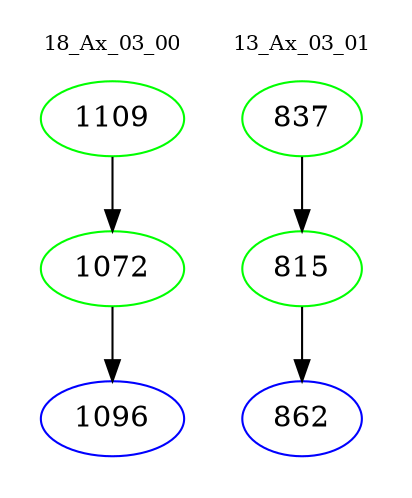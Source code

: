 digraph{
subgraph cluster_0 {
color = white
label = "18_Ax_03_00";
fontsize=10;
T0_1109 [label="1109", color="green"]
T0_1109 -> T0_1072 [color="black"]
T0_1072 [label="1072", color="green"]
T0_1072 -> T0_1096 [color="black"]
T0_1096 [label="1096", color="blue"]
}
subgraph cluster_1 {
color = white
label = "13_Ax_03_01";
fontsize=10;
T1_837 [label="837", color="green"]
T1_837 -> T1_815 [color="black"]
T1_815 [label="815", color="green"]
T1_815 -> T1_862 [color="black"]
T1_862 [label="862", color="blue"]
}
}
